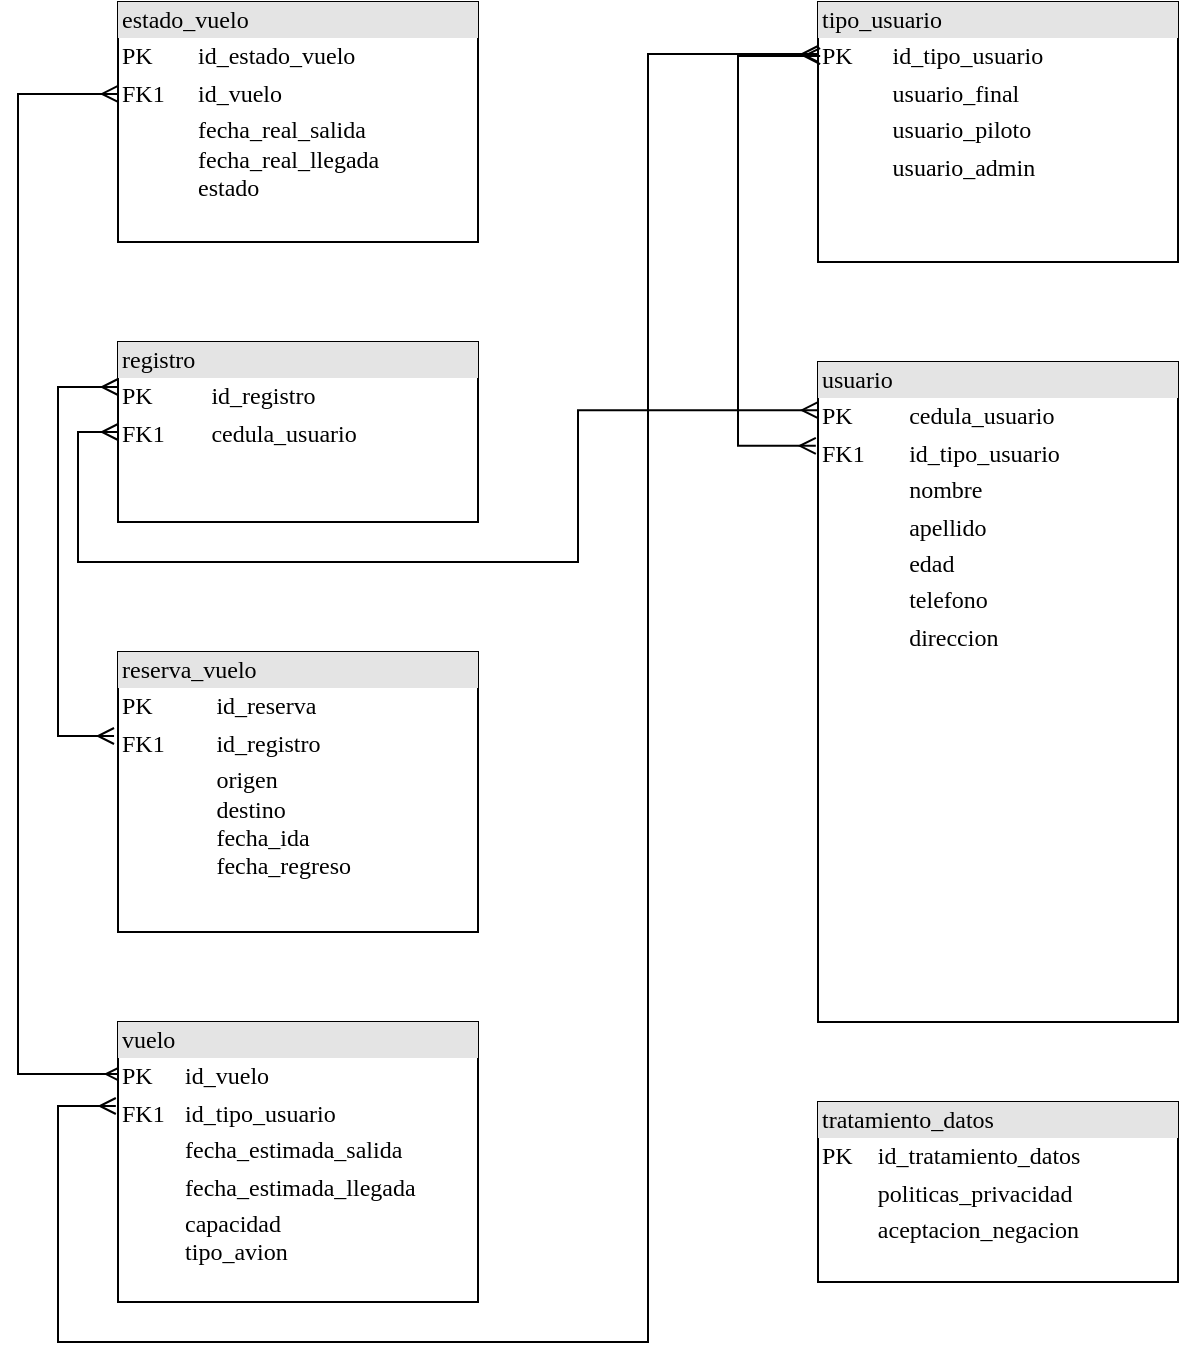 <mxfile version="15.4.1" type="device"><diagram name="Page-1" id="2ca16b54-16f6-2749-3443-fa8db7711227"><mxGraphModel dx="1422" dy="794" grid="1" gridSize="10" guides="1" tooltips="1" connect="1" arrows="1" fold="1" page="1" pageScale="1" pageWidth="1100" pageHeight="850" background="none" math="0" shadow="0"><root><mxCell id="0"/><mxCell id="1" parent="0"/><mxCell id="yhPXG1zmiqThYzARh8LM-4" style="edgeStyle=orthogonalEdgeStyle;rounded=0;orthogonalLoop=1;jettySize=auto;html=1;endArrow=ERmany;endFill=0;startArrow=ERmany;startFill=0;exitX=0;exitY=0.383;exitDx=0;exitDy=0;exitPerimeter=0;entryX=0.011;entryY=0.186;entryDx=0;entryDy=0;entryPerimeter=0;" edge="1" parent="1" source="2ed32ef02a7f4228-1" target="2ed32ef02a7f4228-7"><mxGeometry relative="1" as="geometry"><mxPoint x="40" y="600" as="targetPoint"/><Array as="points"><mxPoint x="60" y="146"/><mxPoint x="60" y="636"/></Array></mxGeometry></mxCell><mxCell id="2ed32ef02a7f4228-1" value="&lt;div style=&quot;box-sizing: border-box ; width: 100% ; background: #e4e4e4 ; padding: 2px&quot;&gt;estado_vuelo&lt;/div&gt;&lt;table style=&quot;width: 100% ; font-size: 1em&quot; cellpadding=&quot;2&quot; cellspacing=&quot;0&quot;&gt;&lt;tbody&gt;&lt;tr&gt;&lt;td&gt;PK&lt;/td&gt;&lt;td&gt;id_estado_vuelo&lt;/td&gt;&lt;/tr&gt;&lt;tr&gt;&lt;td&gt;FK1&lt;/td&gt;&lt;td&gt;id_vuelo&lt;/td&gt;&lt;/tr&gt;&lt;tr&gt;&lt;td&gt;&lt;/td&gt;&lt;td&gt;fecha_real_salida&lt;br&gt;fecha_real_llegada&lt;br&gt;estado&lt;/td&gt;&lt;/tr&gt;&lt;/tbody&gt;&lt;/table&gt;" style="verticalAlign=top;align=left;overflow=fill;html=1;rounded=0;shadow=0;comic=0;labelBackgroundColor=none;strokeWidth=1;fontFamily=Verdana;fontSize=12" parent="1" vertex="1"><mxGeometry x="110" y="100" width="180" height="120" as="geometry"/></mxCell><mxCell id="2ed32ef02a7f4228-2" value="&lt;div style=&quot;box-sizing: border-box ; width: 100% ; background: #e4e4e4 ; padding: 2px&quot;&gt;tipo_usuario&lt;/div&gt;&lt;table style=&quot;width: 100% ; font-size: 1em&quot; cellpadding=&quot;2&quot; cellspacing=&quot;0&quot;&gt;&lt;tbody&gt;&lt;tr&gt;&lt;td&gt;PK&lt;/td&gt;&lt;td&gt;id_tipo_usuario&lt;/td&gt;&lt;/tr&gt;&lt;tr&gt;&lt;td&gt;&lt;br&gt;&lt;/td&gt;&lt;td&gt;usuario_final&lt;/td&gt;&lt;/tr&gt;&lt;tr&gt;&lt;td&gt;&lt;/td&gt;&lt;td&gt;usuario_piloto&lt;/td&gt;&lt;/tr&gt;&lt;tr&gt;&lt;td&gt;&lt;br&gt;&lt;/td&gt;&lt;td&gt;usuario_admin&lt;br&gt;&lt;/td&gt;&lt;/tr&gt;&lt;tr&gt;&lt;td&gt;&lt;br&gt;&lt;/td&gt;&lt;td&gt;&lt;br&gt;&lt;/td&gt;&lt;/tr&gt;&lt;tr&gt;&lt;td&gt;&lt;br&gt;&lt;/td&gt;&lt;td&gt;&lt;br&gt;&lt;/td&gt;&lt;/tr&gt;&lt;/tbody&gt;&lt;/table&gt;" style="verticalAlign=top;align=left;overflow=fill;html=1;rounded=0;shadow=0;comic=0;labelBackgroundColor=none;strokeWidth=1;fontFamily=Verdana;fontSize=12" parent="1" vertex="1"><mxGeometry x="460" y="100" width="180" height="130" as="geometry"/></mxCell><mxCell id="yhPXG1zmiqThYzARh8LM-7" style="edgeStyle=orthogonalEdgeStyle;rounded=0;orthogonalLoop=1;jettySize=auto;html=1;entryX=0;entryY=0.25;entryDx=0;entryDy=0;startArrow=ERmany;startFill=0;endArrow=ERmany;endFill=0;exitX=-0.011;exitY=0.3;exitDx=0;exitDy=0;exitPerimeter=0;" edge="1" parent="1" source="2ed32ef02a7f4228-4" target="2ed32ef02a7f4228-5"><mxGeometry relative="1" as="geometry"><Array as="points"><mxPoint x="80" y="467"/><mxPoint x="80" y="293"/></Array></mxGeometry></mxCell><mxCell id="2ed32ef02a7f4228-4" value="&lt;div style=&quot;box-sizing: border-box ; width: 100% ; background: #e4e4e4 ; padding: 2px&quot;&gt;reserva_vuelo&lt;/div&gt;&lt;table style=&quot;width: 100% ; font-size: 1em&quot; cellpadding=&quot;2&quot; cellspacing=&quot;0&quot;&gt;&lt;tbody&gt;&lt;tr&gt;&lt;td&gt;PK&lt;/td&gt;&lt;td&gt;id_reserva&lt;/td&gt;&lt;/tr&gt;&lt;tr&gt;&lt;td&gt;FK1&lt;/td&gt;&lt;td&gt;id_registro&lt;br&gt;&lt;/td&gt;&lt;/tr&gt;&lt;tr&gt;&lt;td&gt;&lt;/td&gt;&lt;td&gt;origen&lt;br&gt;destino&lt;br&gt;fecha_ida&lt;br&gt;fecha_regreso&lt;/td&gt;&lt;/tr&gt;&lt;tr&gt;&lt;td&gt;&lt;br&gt;&lt;/td&gt;&lt;td&gt;&lt;br&gt;&lt;/td&gt;&lt;/tr&gt;&lt;/tbody&gt;&lt;/table&gt;" style="verticalAlign=top;align=left;overflow=fill;html=1;rounded=0;shadow=0;comic=0;labelBackgroundColor=none;strokeWidth=1;fontFamily=Verdana;fontSize=12" parent="1" vertex="1"><mxGeometry x="110" y="425" width="180" height="140" as="geometry"/></mxCell><mxCell id="yhPXG1zmiqThYzARh8LM-6" style="edgeStyle=orthogonalEdgeStyle;rounded=0;orthogonalLoop=1;jettySize=auto;html=1;entryX=-0.006;entryY=0.127;entryDx=0;entryDy=0;entryPerimeter=0;startArrow=ERmany;startFill=0;endArrow=ERmany;endFill=0;exitX=0.006;exitY=0.208;exitDx=0;exitDy=0;exitPerimeter=0;" edge="1" parent="1" source="2ed32ef02a7f4228-2" target="2ed32ef02a7f4228-8"><mxGeometry relative="1" as="geometry"><Array as="points"><mxPoint x="420" y="127"/><mxPoint x="420" y="322"/></Array></mxGeometry></mxCell><mxCell id="yhPXG1zmiqThYzARh8LM-8" style="edgeStyle=orthogonalEdgeStyle;rounded=0;orthogonalLoop=1;jettySize=auto;html=1;entryX=0;entryY=0.073;entryDx=0;entryDy=0;entryPerimeter=0;startArrow=ERmany;startFill=0;endArrow=ERmany;endFill=0;exitX=0;exitY=0.5;exitDx=0;exitDy=0;" edge="1" parent="1" source="2ed32ef02a7f4228-5" target="2ed32ef02a7f4228-8"><mxGeometry relative="1" as="geometry"><Array as="points"><mxPoint x="90" y="315"/><mxPoint x="90" y="380"/><mxPoint x="340" y="380"/><mxPoint x="340" y="304"/></Array></mxGeometry></mxCell><mxCell id="2ed32ef02a7f4228-5" value="&lt;div style=&quot;box-sizing: border-box ; width: 100% ; background: #e4e4e4 ; padding: 2px&quot;&gt;registro&lt;/div&gt;&lt;table style=&quot;width: 100% ; font-size: 1em&quot; cellpadding=&quot;2&quot; cellspacing=&quot;0&quot;&gt;&lt;tbody&gt;&lt;tr&gt;&lt;td&gt;PK&lt;/td&gt;&lt;td&gt;id_registro&lt;/td&gt;&lt;/tr&gt;&lt;tr&gt;&lt;td&gt;FK1&lt;/td&gt;&lt;td&gt;cedula_usuario&lt;/td&gt;&lt;/tr&gt;&lt;tr&gt;&lt;td&gt;&lt;/td&gt;&lt;td&gt;&lt;br&gt;&lt;/td&gt;&lt;/tr&gt;&lt;/tbody&gt;&lt;/table&gt;" style="verticalAlign=top;align=left;overflow=fill;html=1;rounded=0;shadow=0;comic=0;labelBackgroundColor=none;strokeWidth=1;fontFamily=Verdana;fontSize=12" parent="1" vertex="1"><mxGeometry x="110" y="270" width="180" height="90" as="geometry"/></mxCell><mxCell id="yhPXG1zmiqThYzARh8LM-9" style="edgeStyle=orthogonalEdgeStyle;rounded=0;orthogonalLoop=1;jettySize=auto;html=1;entryX=0;entryY=0.2;entryDx=0;entryDy=0;entryPerimeter=0;startArrow=ERmany;startFill=0;endArrow=ERmany;endFill=0;exitX=-0.006;exitY=0.3;exitDx=0;exitDy=0;exitPerimeter=0;" edge="1" parent="1" source="2ed32ef02a7f4228-7" target="2ed32ef02a7f4228-2"><mxGeometry relative="1" as="geometry"><Array as="points"><mxPoint x="80" y="652"/><mxPoint x="80" y="770"/><mxPoint x="375" y="770"/><mxPoint x="375" y="126"/></Array></mxGeometry></mxCell><mxCell id="2ed32ef02a7f4228-7" value="&lt;div style=&quot;box-sizing: border-box ; width: 100% ; background: #e4e4e4 ; padding: 2px&quot;&gt;vuelo&lt;/div&gt;&lt;table style=&quot;width: 100% ; font-size: 1em&quot; cellpadding=&quot;2&quot; cellspacing=&quot;0&quot;&gt;&lt;tbody&gt;&lt;tr&gt;&lt;td&gt;PK&lt;/td&gt;&lt;td&gt;id_vuelo&lt;/td&gt;&lt;/tr&gt;&lt;tr&gt;&lt;td&gt;FK1&lt;/td&gt;&lt;td&gt;id_tipo_usuario&lt;/td&gt;&lt;/tr&gt;&lt;tr&gt;&lt;td&gt;&lt;/td&gt;&lt;td&gt;fecha_estimada_salida&lt;/td&gt;&lt;/tr&gt;&lt;tr&gt;&lt;td&gt;&lt;br&gt;&lt;/td&gt;&lt;td&gt;fecha_estimada_llegada&lt;br&gt;&lt;/td&gt;&lt;/tr&gt;&lt;tr&gt;&lt;td&gt;&lt;br&gt;&lt;/td&gt;&lt;td&gt;capacidad&lt;br&gt;tipo_avion&lt;/td&gt;&lt;/tr&gt;&lt;/tbody&gt;&lt;/table&gt;" style="verticalAlign=top;align=left;overflow=fill;html=1;rounded=0;shadow=0;comic=0;labelBackgroundColor=none;strokeWidth=1;fontFamily=Verdana;fontSize=12" parent="1" vertex="1"><mxGeometry x="110" y="610" width="180" height="140" as="geometry"/></mxCell><mxCell id="2ed32ef02a7f4228-8" value="&lt;div style=&quot;box-sizing: border-box ; width: 100% ; background: #e4e4e4 ; padding: 2px&quot;&gt;usuario&lt;/div&gt;&lt;table style=&quot;width: 100% ; font-size: 1em&quot; cellpadding=&quot;2&quot; cellspacing=&quot;0&quot;&gt;&lt;tbody&gt;&lt;tr&gt;&lt;td&gt;PK&lt;/td&gt;&lt;td&gt;cedula_usuario&lt;/td&gt;&lt;/tr&gt;&lt;tr&gt;&lt;td&gt;FK1&lt;/td&gt;&lt;td&gt;id_tipo_usuario&lt;/td&gt;&lt;/tr&gt;&lt;tr&gt;&lt;td&gt;&lt;/td&gt;&lt;td&gt;nombre&lt;/td&gt;&lt;/tr&gt;&lt;tr&gt;&lt;td&gt;&lt;br&gt;&lt;/td&gt;&lt;td&gt;apellido&lt;br&gt;&lt;/td&gt;&lt;/tr&gt;&lt;tr&gt;&lt;td&gt;&lt;br&gt;&lt;/td&gt;&lt;td&gt;edad&lt;br&gt;&lt;/td&gt;&lt;/tr&gt;&lt;tr&gt;&lt;td&gt;&lt;br&gt;&lt;/td&gt;&lt;td&gt;telefono&lt;br&gt;&lt;/td&gt;&lt;/tr&gt;&lt;tr&gt;&lt;td&gt;&lt;br&gt;&lt;/td&gt;&lt;td&gt;direccion&lt;br&gt;&lt;/td&gt;&lt;/tr&gt;&lt;tr&gt;&lt;td&gt;&lt;br&gt;&lt;/td&gt;&lt;td&gt;&lt;/td&gt;&lt;/tr&gt;&lt;/tbody&gt;&lt;/table&gt;" style="verticalAlign=top;align=left;overflow=fill;html=1;rounded=0;shadow=0;comic=0;labelBackgroundColor=none;strokeWidth=1;fontFamily=Verdana;fontSize=12" parent="1" vertex="1"><mxGeometry x="460" y="280" width="180" height="330" as="geometry"/></mxCell><mxCell id="2ed32ef02a7f4228-11" value="&lt;div style=&quot;box-sizing: border-box ; width: 100% ; background: #e4e4e4 ; padding: 2px&quot;&gt;tratamiento_datos&lt;/div&gt;&lt;table style=&quot;width: 100% ; font-size: 1em&quot; cellpadding=&quot;2&quot; cellspacing=&quot;0&quot;&gt;&lt;tbody&gt;&lt;tr&gt;&lt;td&gt;PK&lt;/td&gt;&lt;td&gt;id_tratamiento_datos&lt;/td&gt;&lt;/tr&gt;&lt;tr&gt;&lt;td&gt;&lt;br&gt;&lt;/td&gt;&lt;td&gt;politicas_privacidad&lt;/td&gt;&lt;/tr&gt;&lt;tr&gt;&lt;td&gt;&lt;/td&gt;&lt;td&gt;aceptacion_negacion&lt;/td&gt;&lt;/tr&gt;&lt;/tbody&gt;&lt;/table&gt;" style="verticalAlign=top;align=left;overflow=fill;html=1;rounded=0;shadow=0;comic=0;labelBackgroundColor=none;strokeWidth=1;fontFamily=Verdana;fontSize=12" parent="1" vertex="1"><mxGeometry x="460" y="650" width="180" height="90" as="geometry"/></mxCell></root></mxGraphModel></diagram></mxfile>